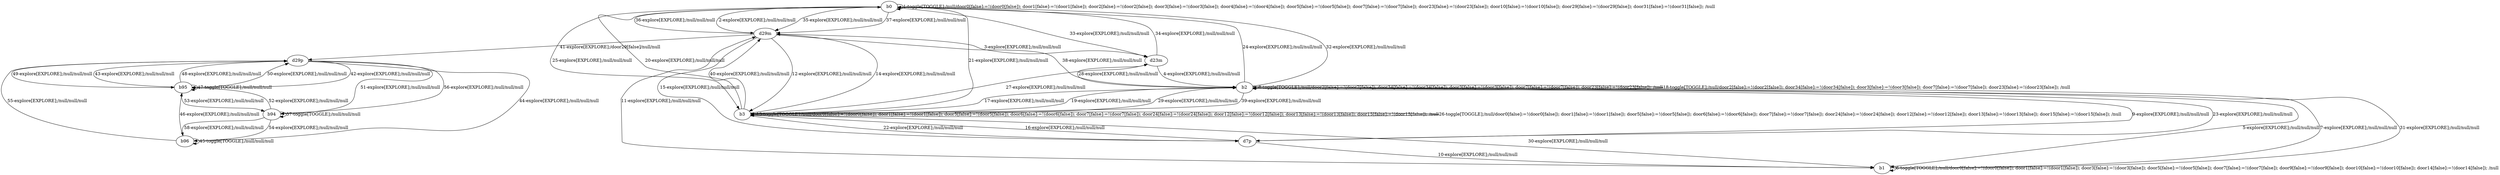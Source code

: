 # Total number of goals covered by this test: 1
# b96 --> b96

digraph g {
"b0" -> "b0" [label = "1-toggle[TOGGLE];/null/door0[false]:=!(door0[false]); door1[false]:=!(door1[false]); door2[false]:=!(door2[false]); door3[false]:=!(door3[false]); door4[false]:=!(door4[false]); door5[false]:=!(door5[false]); door7[false]:=!(door7[false]); door23[false]:=!(door23[false]); door10[false]:=!(door10[false]); door29[false]:=!(door29[false]); door31[false]:=!(door31[false]); /null"];
"b0" -> "d29m" [label = "2-explore[EXPLORE];/null/null/null"];
"d29m" -> "d23m" [label = "3-explore[EXPLORE];/null/null/null"];
"d23m" -> "b2" [label = "4-explore[EXPLORE];/null/null/null"];
"b2" -> "b1" [label = "5-explore[EXPLORE];/null/null/null"];
"b1" -> "b1" [label = "6-toggle[TOGGLE];/null/door0[false]:=!(door0[false]); door1[false]:=!(door1[false]); door3[false]:=!(door3[false]); door5[false]:=!(door5[false]); door7[false]:=!(door7[false]); door9[false]:=!(door9[false]); door10[false]:=!(door10[false]); door14[false]:=!(door14[false]); /null"];
"b1" -> "b2" [label = "7-explore[EXPLORE];/null/null/null"];
"b2" -> "b2" [label = "8-toggle[TOGGLE];/null/door2[false]:=!(door2[false]); door34[false]:=!(door34[false]); door3[false]:=!(door3[false]); door7[false]:=!(door7[false]); door23[false]:=!(door23[false]); /null"];
"b2" -> "d7p" [label = "9-explore[EXPLORE];/null/null/null"];
"d7p" -> "b1" [label = "10-explore[EXPLORE];/null/null/null"];
"b1" -> "d29m" [label = "11-explore[EXPLORE];/null/null/null"];
"d29m" -> "b3" [label = "12-explore[EXPLORE];/null/null/null"];
"b3" -> "b3" [label = "13-toggle[TOGGLE];/null/door0[false]:=!(door0[false]); door1[false]:=!(door1[false]); door5[false]:=!(door5[false]); door6[false]:=!(door6[false]); door7[false]:=!(door7[false]); door24[false]:=!(door24[false]); door12[false]:=!(door12[false]); door13[false]:=!(door13[false]); door15[false]:=!(door15[false]); /null"];
"b3" -> "d29m" [label = "14-explore[EXPLORE];/null/null/null"];
"d29m" -> "d7p" [label = "15-explore[EXPLORE];/null/null/null"];
"d7p" -> "b3" [label = "16-explore[EXPLORE];/null/null/null"];
"b3" -> "b2" [label = "17-explore[EXPLORE];/null/null/null"];
"b2" -> "b2" [label = "18-toggle[TOGGLE];/null/door2[false]:=!(door2[false]); door34[false]:=!(door34[false]); door3[false]:=!(door3[false]); door7[false]:=!(door7[false]); door23[false]:=!(door23[false]); /null"];
"b2" -> "b3" [label = "19-explore[EXPLORE];/null/null/null"];
"b3" -> "b0" [label = "20-explore[EXPLORE];/null/null/null"];
"b0" -> "b3" [label = "21-explore[EXPLORE];/null/null/null"];
"b3" -> "d7p" [label = "22-explore[EXPLORE];/null/null/null"];
"d7p" -> "b2" [label = "23-explore[EXPLORE];/null/null/null"];
"b2" -> "b0" [label = "24-explore[EXPLORE];/null/null/null"];
"b0" -> "b3" [label = "25-explore[EXPLORE];/null/null/null"];
"b3" -> "b3" [label = "26-toggle[TOGGLE];/null/door0[false]:=!(door0[false]); door1[false]:=!(door1[false]); door5[false]:=!(door5[false]); door6[false]:=!(door6[false]); door7[false]:=!(door7[false]); door24[false]:=!(door24[false]); door12[false]:=!(door12[false]); door13[false]:=!(door13[false]); door15[false]:=!(door15[false]); /null"];
"b3" -> "d23m" [label = "27-explore[EXPLORE];/null/null/null"];
"d23m" -> "b2" [label = "28-explore[EXPLORE];/null/null/null"];
"b2" -> "b3" [label = "29-explore[EXPLORE];/null/null/null"];
"b3" -> "b1" [label = "30-explore[EXPLORE];/null/null/null"];
"b1" -> "b2" [label = "31-explore[EXPLORE];/null/null/null"];
"b2" -> "b0" [label = "32-explore[EXPLORE];/null/null/null"];
"b0" -> "d23m" [label = "33-explore[EXPLORE];/null/null/null"];
"d23m" -> "b0" [label = "34-explore[EXPLORE];/null/null/null"];
"b0" -> "d29m" [label = "35-explore[EXPLORE];/null/null/null"];
"d29m" -> "b0" [label = "36-explore[EXPLORE];/null/null/null"];
"b0" -> "d29m" [label = "37-explore[EXPLORE];/null/null/null"];
"d29m" -> "b2" [label = "38-explore[EXPLORE];/null/null/null"];
"b2" -> "b3" [label = "39-explore[EXPLORE];/null/null/null"];
"b3" -> "d29m" [label = "40-explore[EXPLORE];/null/null/null"];
"d29m" -> "d29p" [label = "41-explore[EXPLORE];/door29[false]/null/null"];
"d29p" -> "b95" [label = "42-explore[EXPLORE];/null/null/null"];
"b95" -> "d29p" [label = "43-explore[EXPLORE];/null/null/null"];
"d29p" -> "b96" [label = "44-explore[EXPLORE];/null/null/null"];
"b96" -> "b96" [label = "45-toggle[TOGGLE];/null/null/null"];
"b96" -> "b95" [label = "46-explore[EXPLORE];/null/null/null"];
"b95" -> "b95" [label = "47-toggle[TOGGLE];/null/null/null"];
"b95" -> "d29p" [label = "48-explore[EXPLORE];/null/null/null"];
"d29p" -> "b95" [label = "49-explore[EXPLORE];/null/null/null"];
"b95" -> "d29p" [label = "50-explore[EXPLORE];/null/null/null"];
"d29p" -> "b94" [label = "51-explore[EXPLORE];/null/null/null"];
"b94" -> "b95" [label = "52-explore[EXPLORE];/null/null/null"];
"b95" -> "b94" [label = "53-explore[EXPLORE];/null/null/null"];
"b94" -> "b96" [label = "54-explore[EXPLORE];/null/null/null"];
"b96" -> "d29p" [label = "55-explore[EXPLORE];/null/null/null"];
"d29p" -> "b94" [label = "56-explore[EXPLORE];/null/null/null"];
"b94" -> "b94" [label = "57-toggle[TOGGLE];/null/null/null"];
"b94" -> "b96" [label = "58-explore[EXPLORE];/null/null/null"];
}